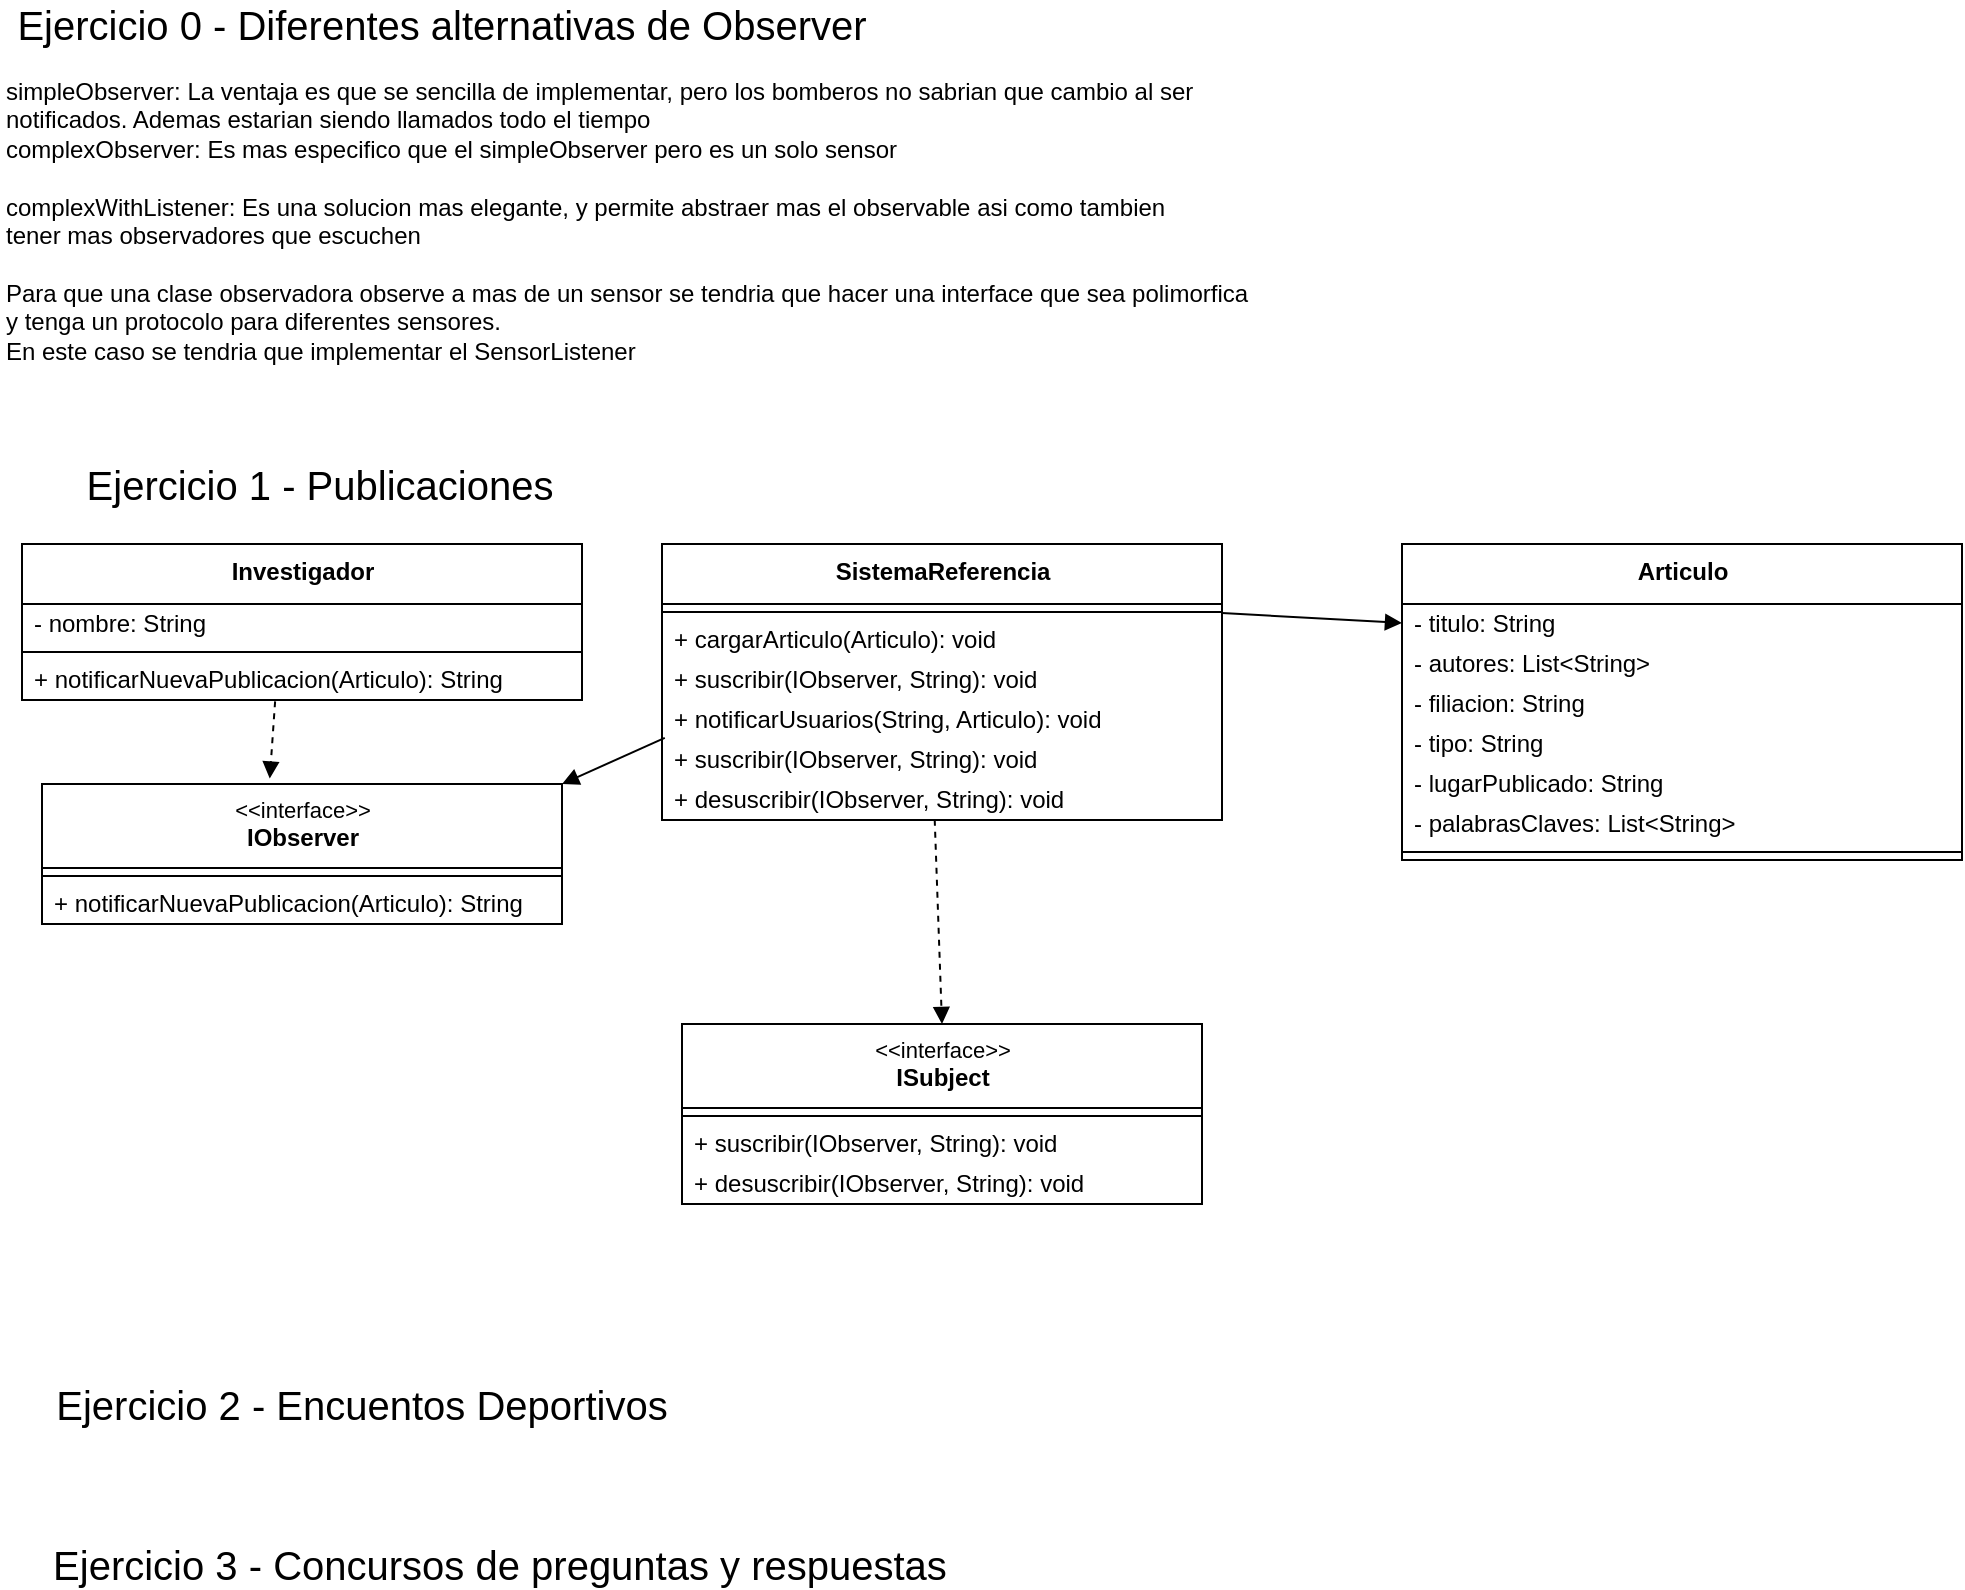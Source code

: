 <mxfile version="19.0.0" type="github">
  <diagram id="EG4I_s3BdpQyQ8dCtJnK" name="Page-1">
    <mxGraphModel dx="1363" dy="722" grid="1" gridSize="10" guides="1" tooltips="1" connect="1" arrows="1" fold="1" page="1" pageScale="1" pageWidth="827" pageHeight="1169" math="0" shadow="0">
      <root>
        <mxCell id="0" />
        <mxCell id="1" parent="0" />
        <mxCell id="vMaKO2f1EmGFDQ7WSAsm-1" value="&lt;span style=&quot;font-size: 12px;&quot;&gt;&lt;b&gt;SistemaReferencia&lt;/b&gt;&lt;/span&gt;" style="swimlane;fontStyle=0;align=center;verticalAlign=top;childLayout=stackLayout;horizontal=1;startSize=30;horizontalStack=0;resizeParent=1;resizeParentMax=0;resizeLast=0;collapsible=0;marginBottom=0;html=1;labelBackgroundColor=none;labelBorderColor=none;fontSize=11;" vertex="1" parent="1">
          <mxGeometry x="350" y="290" width="280" height="138" as="geometry" />
        </mxCell>
        <mxCell id="vMaKO2f1EmGFDQ7WSAsm-2" value="" style="line;strokeWidth=1;fillColor=none;align=left;verticalAlign=middle;spacingTop=-1;spacingLeft=3;spacingRight=3;rotatable=0;labelPosition=right;points=[];portConstraint=eastwest;labelBackgroundColor=none;labelBorderColor=none;fontSize=11;html=1;" vertex="1" parent="vMaKO2f1EmGFDQ7WSAsm-1">
          <mxGeometry y="30" width="280" height="8" as="geometry" />
        </mxCell>
        <mxCell id="vMaKO2f1EmGFDQ7WSAsm-3" value="&lt;span style=&quot;font-size: 12px;&quot;&gt;+ cargarArticulo(Articulo): void&lt;/span&gt;" style="text;html=1;strokeColor=none;fillColor=none;align=left;verticalAlign=middle;spacingLeft=4;spacingRight=4;overflow=hidden;rotatable=0;points=[[0,0.5],[1,0.5]];portConstraint=eastwest;labelBackgroundColor=none;labelBorderColor=none;fontSize=11;" vertex="1" parent="vMaKO2f1EmGFDQ7WSAsm-1">
          <mxGeometry y="38" width="280" height="20" as="geometry" />
        </mxCell>
        <mxCell id="vMaKO2f1EmGFDQ7WSAsm-37" value="&lt;span style=&quot;font-size: 12px;&quot;&gt;+ suscribir(IObserver, String): void&lt;/span&gt;" style="text;html=1;strokeColor=none;fillColor=none;align=left;verticalAlign=middle;spacingLeft=4;spacingRight=4;overflow=hidden;rotatable=0;points=[[0,0.5],[1,0.5]];portConstraint=eastwest;labelBackgroundColor=none;labelBorderColor=none;fontSize=11;" vertex="1" parent="vMaKO2f1EmGFDQ7WSAsm-1">
          <mxGeometry y="58" width="280" height="20" as="geometry" />
        </mxCell>
        <mxCell id="vMaKO2f1EmGFDQ7WSAsm-39" value="&lt;span style=&quot;font-size: 12px;&quot;&gt;+ notificarUsuarios(String, Articulo): void&lt;/span&gt;" style="text;html=1;strokeColor=none;fillColor=none;align=left;verticalAlign=middle;spacingLeft=4;spacingRight=4;overflow=hidden;rotatable=0;points=[[0,0.5],[1,0.5]];portConstraint=eastwest;labelBackgroundColor=none;labelBorderColor=none;fontSize=11;" vertex="1" parent="vMaKO2f1EmGFDQ7WSAsm-1">
          <mxGeometry y="78" width="280" height="20" as="geometry" />
        </mxCell>
        <mxCell id="vMaKO2f1EmGFDQ7WSAsm-48" value="&lt;span style=&quot;font-size: 12px;&quot;&gt;+ suscribir&lt;/span&gt;&lt;span style=&quot;font-size: 12px;&quot;&gt;(IObserver, String): void&lt;/span&gt;" style="text;html=1;strokeColor=none;fillColor=none;align=left;verticalAlign=middle;spacingLeft=4;spacingRight=4;overflow=hidden;rotatable=0;points=[[0,0.5],[1,0.5]];portConstraint=eastwest;labelBackgroundColor=none;labelBorderColor=none;fontSize=11;" vertex="1" parent="vMaKO2f1EmGFDQ7WSAsm-1">
          <mxGeometry y="98" width="280" height="20" as="geometry" />
        </mxCell>
        <mxCell id="vMaKO2f1EmGFDQ7WSAsm-49" value="&lt;span style=&quot;font-size: 12px;&quot;&gt;+ desuscribir&lt;/span&gt;&lt;span style=&quot;font-size: 12px;&quot;&gt;(IObserver, String): void&lt;/span&gt;" style="text;html=1;strokeColor=none;fillColor=none;align=left;verticalAlign=middle;spacingLeft=4;spacingRight=4;overflow=hidden;rotatable=0;points=[[0,0.5],[1,0.5]];portConstraint=eastwest;labelBackgroundColor=none;labelBorderColor=none;fontSize=11;" vertex="1" parent="vMaKO2f1EmGFDQ7WSAsm-1">
          <mxGeometry y="118" width="280" height="20" as="geometry" />
        </mxCell>
        <mxCell id="vMaKO2f1EmGFDQ7WSAsm-6" value="&amp;lt;&amp;lt;interface&amp;gt;&amp;gt;&lt;br&gt;&lt;span style=&quot;font-size: 12px ; font-weight: 700&quot;&gt;IObserver&lt;/span&gt;" style="swimlane;fontStyle=0;align=center;verticalAlign=top;childLayout=stackLayout;horizontal=1;startSize=42;horizontalStack=0;resizeParent=1;resizeParentMax=0;resizeLast=0;collapsible=0;marginBottom=0;html=1;labelBackgroundColor=none;labelBorderColor=none;fontSize=11;" vertex="1" parent="1">
          <mxGeometry x="40" y="410" width="260" height="70" as="geometry" />
        </mxCell>
        <mxCell id="vMaKO2f1EmGFDQ7WSAsm-7" value="" style="line;strokeWidth=1;fillColor=none;align=left;verticalAlign=middle;spacingTop=-1;spacingLeft=3;spacingRight=3;rotatable=0;labelPosition=right;points=[];portConstraint=eastwest;labelBackgroundColor=none;labelBorderColor=none;fontSize=11;html=1;" vertex="1" parent="vMaKO2f1EmGFDQ7WSAsm-6">
          <mxGeometry y="42" width="260" height="8" as="geometry" />
        </mxCell>
        <mxCell id="vMaKO2f1EmGFDQ7WSAsm-8" value="&lt;span style=&quot;font-size: 12px;&quot;&gt;+ notificarNuevaPublicacion&lt;/span&gt;&lt;span style=&quot;font-size: 12px;&quot;&gt;(Articulo): String&lt;/span&gt;" style="text;html=1;strokeColor=none;fillColor=none;align=left;verticalAlign=middle;spacingLeft=4;spacingRight=4;overflow=hidden;rotatable=0;points=[[0,0.5],[1,0.5]];portConstraint=eastwest;labelBackgroundColor=none;labelBorderColor=none;fontSize=11;" vertex="1" parent="vMaKO2f1EmGFDQ7WSAsm-6">
          <mxGeometry y="50" width="260" height="20" as="geometry" />
        </mxCell>
        <mxCell id="vMaKO2f1EmGFDQ7WSAsm-10" value="Ejercicio 1 - Publicaciones" style="text;html=1;strokeColor=none;fillColor=none;align=center;verticalAlign=middle;whiteSpace=wrap;rounded=0;fontSize=20;" vertex="1" parent="1">
          <mxGeometry x="19" y="250" width="320" height="20" as="geometry" />
        </mxCell>
        <mxCell id="vMaKO2f1EmGFDQ7WSAsm-11" value="Ejercicio 3 - Concursos de preguntas y respuestas" style="text;html=1;strokeColor=none;fillColor=none;align=center;verticalAlign=middle;whiteSpace=wrap;rounded=0;fontSize=20;" vertex="1" parent="1">
          <mxGeometry x="29" y="790" width="480" height="20" as="geometry" />
        </mxCell>
        <mxCell id="vMaKO2f1EmGFDQ7WSAsm-13" value="Ejercicio 2 - Encuentos Deportivos" style="text;html=1;strokeColor=none;fillColor=none;align=center;verticalAlign=middle;whiteSpace=wrap;rounded=0;fontSize=20;" vertex="1" parent="1">
          <mxGeometry x="40" y="710" width="320" height="20" as="geometry" />
        </mxCell>
        <mxCell id="vMaKO2f1EmGFDQ7WSAsm-14" value="Ejercicio 0 - Diferentes alternativas de Observer" style="text;html=1;strokeColor=none;fillColor=none;align=center;verticalAlign=middle;whiteSpace=wrap;rounded=0;fontSize=20;" vertex="1" parent="1">
          <mxGeometry x="20" y="20" width="440" height="20" as="geometry" />
        </mxCell>
        <mxCell id="vMaKO2f1EmGFDQ7WSAsm-16" value="&lt;div&gt;&lt;span style=&quot;background-color: initial;&quot;&gt;simpleObserver: La ventaja es que se sencilla de implementar, pero los bomberos no sabrian que cambio al ser&lt;/span&gt;&lt;br&gt;&lt;/div&gt;&lt;div&gt;&lt;span style=&quot;font-size: 12px;&quot;&gt;notificados. Ademas estarian siendo llamados todo el tiempo&lt;/span&gt;&lt;/div&gt;&lt;div&gt;&lt;span style=&quot;font-size: 12px;&quot;&gt;complexObserver: Es mas especifico que el simpleObserver pero es un solo sensor&lt;/span&gt;&lt;/div&gt;&lt;div&gt;&lt;span style=&quot;font-size: 12px;&quot;&gt;&lt;br&gt;&lt;/span&gt;&lt;/div&gt;&lt;div&gt;&lt;span style=&quot;font-size: 12px;&quot;&gt;complexWithListener: Es una solucion mas elegante, y permite abstraer mas el observable asi como tambien&lt;/span&gt;&lt;/div&gt;&lt;div&gt;&lt;span style=&quot;font-size: 12px;&quot;&gt;tener mas observadores que escuchen&lt;/span&gt;&lt;/div&gt;&lt;div&gt;&lt;span style=&quot;font-size: 12px;&quot;&gt;&lt;br&gt;&lt;/span&gt;&lt;/div&gt;&lt;div&gt;&lt;span style=&quot;font-size: 12px;&quot;&gt;Para que una clase observadora observe a mas de un sensor se tendria que hacer una interface que sea polimorfica&lt;/span&gt;&lt;/div&gt;&lt;div&gt;&lt;span style=&quot;font-size: 12px;&quot;&gt;y tenga un protocolo para diferentes sensores.&lt;/span&gt;&lt;/div&gt;&lt;div&gt;&lt;span style=&quot;font-size: 12px;&quot;&gt;En este caso se tendria que implementar el SensorListener&lt;/span&gt;&lt;/div&gt;" style="text;html=1;strokeColor=none;fillColor=none;align=left;verticalAlign=top;whiteSpace=wrap;rounded=0;fontSize=12;" vertex="1" parent="1">
          <mxGeometry x="20" y="50" width="760" height="160" as="geometry" />
        </mxCell>
        <mxCell id="vMaKO2f1EmGFDQ7WSAsm-18" value="&lt;span style=&quot;font-size: 12px;&quot;&gt;&lt;b&gt;Articulo&lt;/b&gt;&lt;/span&gt;" style="swimlane;fontStyle=0;align=center;verticalAlign=top;childLayout=stackLayout;horizontal=1;startSize=30;horizontalStack=0;resizeParent=1;resizeParentMax=0;resizeLast=0;collapsible=0;marginBottom=0;html=1;labelBackgroundColor=none;labelBorderColor=none;fontSize=11;" vertex="1" parent="1">
          <mxGeometry x="720" y="290" width="280" height="158" as="geometry" />
        </mxCell>
        <mxCell id="vMaKO2f1EmGFDQ7WSAsm-20" value="&lt;span style=&quot;font-size: 12px;&quot;&gt;- titulo: String&lt;/span&gt;" style="text;html=1;strokeColor=none;fillColor=none;align=left;verticalAlign=middle;spacingLeft=4;spacingRight=4;overflow=hidden;rotatable=0;points=[[0,0.5],[1,0.5]];portConstraint=eastwest;labelBackgroundColor=none;labelBorderColor=none;fontSize=11;" vertex="1" parent="vMaKO2f1EmGFDQ7WSAsm-18">
          <mxGeometry y="30" width="280" height="20" as="geometry" />
        </mxCell>
        <mxCell id="vMaKO2f1EmGFDQ7WSAsm-21" value="&lt;span style=&quot;font-size: 12px;&quot;&gt;- autores: List&amp;lt;String&amp;gt;&lt;/span&gt;" style="text;html=1;strokeColor=none;fillColor=none;align=left;verticalAlign=middle;spacingLeft=4;spacingRight=4;overflow=hidden;rotatable=0;points=[[0,0.5],[1,0.5]];portConstraint=eastwest;labelBackgroundColor=none;labelBorderColor=none;fontSize=11;" vertex="1" parent="vMaKO2f1EmGFDQ7WSAsm-18">
          <mxGeometry y="50" width="280" height="20" as="geometry" />
        </mxCell>
        <mxCell id="vMaKO2f1EmGFDQ7WSAsm-32" value="&lt;span style=&quot;font-size: 12px;&quot;&gt;- filiacion: String&lt;/span&gt;" style="text;html=1;strokeColor=none;fillColor=none;align=left;verticalAlign=middle;spacingLeft=4;spacingRight=4;overflow=hidden;rotatable=0;points=[[0,0.5],[1,0.5]];portConstraint=eastwest;labelBackgroundColor=none;labelBorderColor=none;fontSize=11;" vertex="1" parent="vMaKO2f1EmGFDQ7WSAsm-18">
          <mxGeometry y="70" width="280" height="20" as="geometry" />
        </mxCell>
        <mxCell id="vMaKO2f1EmGFDQ7WSAsm-33" value="&lt;span style=&quot;font-size: 12px;&quot;&gt;- tipo: String&lt;/span&gt;" style="text;html=1;strokeColor=none;fillColor=none;align=left;verticalAlign=middle;spacingLeft=4;spacingRight=4;overflow=hidden;rotatable=0;points=[[0,0.5],[1,0.5]];portConstraint=eastwest;labelBackgroundColor=none;labelBorderColor=none;fontSize=11;" vertex="1" parent="vMaKO2f1EmGFDQ7WSAsm-18">
          <mxGeometry y="90" width="280" height="20" as="geometry" />
        </mxCell>
        <mxCell id="vMaKO2f1EmGFDQ7WSAsm-34" value="&lt;span style=&quot;font-size: 12px;&quot;&gt;- lugarPublicado: String&lt;/span&gt;" style="text;html=1;strokeColor=none;fillColor=none;align=left;verticalAlign=middle;spacingLeft=4;spacingRight=4;overflow=hidden;rotatable=0;points=[[0,0.5],[1,0.5]];portConstraint=eastwest;labelBackgroundColor=none;labelBorderColor=none;fontSize=11;" vertex="1" parent="vMaKO2f1EmGFDQ7WSAsm-18">
          <mxGeometry y="110" width="280" height="20" as="geometry" />
        </mxCell>
        <mxCell id="vMaKO2f1EmGFDQ7WSAsm-35" value="&lt;span style=&quot;font-size: 12px;&quot;&gt;- palabrasClaves: List&amp;lt;String&amp;gt;&lt;/span&gt;" style="text;html=1;strokeColor=none;fillColor=none;align=left;verticalAlign=middle;spacingLeft=4;spacingRight=4;overflow=hidden;rotatable=0;points=[[0,0.5],[1,0.5]];portConstraint=eastwest;labelBackgroundColor=none;labelBorderColor=none;fontSize=11;" vertex="1" parent="vMaKO2f1EmGFDQ7WSAsm-18">
          <mxGeometry y="130" width="280" height="20" as="geometry" />
        </mxCell>
        <mxCell id="vMaKO2f1EmGFDQ7WSAsm-19" value="" style="line;strokeWidth=1;fillColor=none;align=left;verticalAlign=middle;spacingTop=-1;spacingLeft=3;spacingRight=3;rotatable=0;labelPosition=right;points=[];portConstraint=eastwest;labelBackgroundColor=none;labelBorderColor=none;fontSize=11;html=1;" vertex="1" parent="vMaKO2f1EmGFDQ7WSAsm-18">
          <mxGeometry y="150" width="280" height="8" as="geometry" />
        </mxCell>
        <mxCell id="vMaKO2f1EmGFDQ7WSAsm-23" value="&lt;span style=&quot;font-size: 12px;&quot;&gt;&lt;b&gt;Investigador&lt;/b&gt;&lt;/span&gt;" style="swimlane;fontStyle=0;align=center;verticalAlign=top;childLayout=stackLayout;horizontal=1;startSize=30;horizontalStack=0;resizeParent=1;resizeParentMax=0;resizeLast=0;collapsible=0;marginBottom=0;html=1;labelBackgroundColor=none;labelBorderColor=none;fontSize=11;" vertex="1" parent="1">
          <mxGeometry x="30" y="290" width="280" height="78" as="geometry" />
        </mxCell>
        <mxCell id="vMaKO2f1EmGFDQ7WSAsm-27" value="&lt;span style=&quot;font-size: 12px;&quot;&gt;- nombre: String&lt;/span&gt;" style="text;html=1;strokeColor=none;fillColor=none;align=left;verticalAlign=middle;spacingLeft=4;spacingRight=4;overflow=hidden;rotatable=0;points=[[0,0.5],[1,0.5]];portConstraint=eastwest;labelBackgroundColor=none;labelBorderColor=none;fontSize=11;" vertex="1" parent="vMaKO2f1EmGFDQ7WSAsm-23">
          <mxGeometry y="30" width="280" height="20" as="geometry" />
        </mxCell>
        <mxCell id="vMaKO2f1EmGFDQ7WSAsm-24" value="" style="line;strokeWidth=1;fillColor=none;align=left;verticalAlign=middle;spacingTop=-1;spacingLeft=3;spacingRight=3;rotatable=0;labelPosition=right;points=[];portConstraint=eastwest;labelBackgroundColor=none;labelBorderColor=none;fontSize=11;html=1;" vertex="1" parent="vMaKO2f1EmGFDQ7WSAsm-23">
          <mxGeometry y="50" width="280" height="8" as="geometry" />
        </mxCell>
        <mxCell id="vMaKO2f1EmGFDQ7WSAsm-47" value="&lt;span style=&quot;font-size: 12px;&quot;&gt;+ notificarNuevaPublicacion&lt;/span&gt;&lt;span style=&quot;font-size: 12px;&quot;&gt;(Articulo): String&lt;/span&gt;" style="text;html=1;strokeColor=none;fillColor=none;align=left;verticalAlign=middle;spacingLeft=4;spacingRight=4;overflow=hidden;rotatable=0;points=[[0,0.5],[1,0.5]];portConstraint=eastwest;labelBackgroundColor=none;labelBorderColor=none;fontSize=11;" vertex="1" parent="vMaKO2f1EmGFDQ7WSAsm-23">
          <mxGeometry y="58" width="280" height="20" as="geometry" />
        </mxCell>
        <mxCell id="vMaKO2f1EmGFDQ7WSAsm-28" style="edgeStyle=none;orthogonalLoop=1;jettySize=auto;html=1;exitX=1;exitY=0.25;exitDx=0;exitDy=0;endArrow=block;endFill=1;rounded=0;entryX=0;entryY=0.25;entryDx=0;entryDy=0;" edge="1" parent="1" source="vMaKO2f1EmGFDQ7WSAsm-1" target="vMaKO2f1EmGFDQ7WSAsm-18">
          <mxGeometry relative="1" as="geometry">
            <mxPoint x="640" y="450" as="targetPoint" />
            <mxPoint x="608.914" y="430" as="sourcePoint" />
          </mxGeometry>
        </mxCell>
        <mxCell id="vMaKO2f1EmGFDQ7WSAsm-38" style="edgeStyle=none;orthogonalLoop=1;jettySize=auto;html=1;exitX=0.452;exitY=1.033;exitDx=0;exitDy=0;endArrow=block;endFill=1;rounded=0;exitPerimeter=0;entryX=0.438;entryY=-0.039;entryDx=0;entryDy=0;entryPerimeter=0;dashed=1;" edge="1" parent="1" source="vMaKO2f1EmGFDQ7WSAsm-47" target="vMaKO2f1EmGFDQ7WSAsm-6">
          <mxGeometry relative="1" as="geometry">
            <mxPoint x="640" y="450" as="targetPoint" />
            <mxPoint x="608.914" y="430" as="sourcePoint" />
          </mxGeometry>
        </mxCell>
        <mxCell id="vMaKO2f1EmGFDQ7WSAsm-41" style="edgeStyle=none;orthogonalLoop=1;jettySize=auto;html=1;exitX=1;exitY=0;exitDx=0;exitDy=0;endArrow=none;endFill=0;rounded=0;entryX=0.005;entryY=0.947;entryDx=0;entryDy=0;entryPerimeter=0;startArrow=block;startFill=1;" edge="1" parent="1" source="vMaKO2f1EmGFDQ7WSAsm-6" target="vMaKO2f1EmGFDQ7WSAsm-39">
          <mxGeometry relative="1" as="geometry">
            <mxPoint x="360" y="319.502" as="targetPoint" />
            <mxPoint x="321.4" y="319.488" as="sourcePoint" />
          </mxGeometry>
        </mxCell>
        <mxCell id="vMaKO2f1EmGFDQ7WSAsm-42" value="&amp;lt;&amp;lt;interface&amp;gt;&amp;gt;&lt;br&gt;&lt;span style=&quot;font-size: 12px ; font-weight: 700&quot;&gt;ISubject&lt;/span&gt;" style="swimlane;fontStyle=0;align=center;verticalAlign=top;childLayout=stackLayout;horizontal=1;startSize=42;horizontalStack=0;resizeParent=1;resizeParentMax=0;resizeLast=0;collapsible=0;marginBottom=0;html=1;labelBackgroundColor=none;labelBorderColor=none;fontSize=11;" vertex="1" parent="1">
          <mxGeometry x="360" y="530" width="260" height="90" as="geometry" />
        </mxCell>
        <mxCell id="vMaKO2f1EmGFDQ7WSAsm-43" value="" style="line;strokeWidth=1;fillColor=none;align=left;verticalAlign=middle;spacingTop=-1;spacingLeft=3;spacingRight=3;rotatable=0;labelPosition=right;points=[];portConstraint=eastwest;labelBackgroundColor=none;labelBorderColor=none;fontSize=11;html=1;" vertex="1" parent="vMaKO2f1EmGFDQ7WSAsm-42">
          <mxGeometry y="42" width="260" height="8" as="geometry" />
        </mxCell>
        <mxCell id="vMaKO2f1EmGFDQ7WSAsm-44" value="&lt;span style=&quot;font-size: 12px;&quot;&gt;+ suscribir&lt;/span&gt;&lt;span style=&quot;font-size: 12px;&quot;&gt;(IObserver, String): void&lt;/span&gt;" style="text;html=1;strokeColor=none;fillColor=none;align=left;verticalAlign=middle;spacingLeft=4;spacingRight=4;overflow=hidden;rotatable=0;points=[[0,0.5],[1,0.5]];portConstraint=eastwest;labelBackgroundColor=none;labelBorderColor=none;fontSize=11;" vertex="1" parent="vMaKO2f1EmGFDQ7WSAsm-42">
          <mxGeometry y="50" width="260" height="20" as="geometry" />
        </mxCell>
        <mxCell id="vMaKO2f1EmGFDQ7WSAsm-45" value="&lt;span style=&quot;font-size: 12px;&quot;&gt;+ desuscribir&lt;/span&gt;&lt;span style=&quot;font-size: 12px;&quot;&gt;(IObserver, String): void&lt;/span&gt;" style="text;html=1;strokeColor=none;fillColor=none;align=left;verticalAlign=middle;spacingLeft=4;spacingRight=4;overflow=hidden;rotatable=0;points=[[0,0.5],[1,0.5]];portConstraint=eastwest;labelBackgroundColor=none;labelBorderColor=none;fontSize=11;" vertex="1" parent="vMaKO2f1EmGFDQ7WSAsm-42">
          <mxGeometry y="70" width="260" height="20" as="geometry" />
        </mxCell>
        <mxCell id="vMaKO2f1EmGFDQ7WSAsm-46" style="edgeStyle=none;orthogonalLoop=1;jettySize=auto;html=1;exitX=0.487;exitY=0.996;exitDx=0;exitDy=0;endArrow=block;endFill=1;rounded=0;exitPerimeter=0;entryX=0.5;entryY=0;entryDx=0;entryDy=0;dashed=1;" edge="1" parent="1" source="vMaKO2f1EmGFDQ7WSAsm-49" target="vMaKO2f1EmGFDQ7WSAsm-42">
          <mxGeometry relative="1" as="geometry">
            <mxPoint x="163.88" y="417.27" as="targetPoint" />
            <mxPoint x="163.76" y="350.84" as="sourcePoint" />
          </mxGeometry>
        </mxCell>
      </root>
    </mxGraphModel>
  </diagram>
</mxfile>
